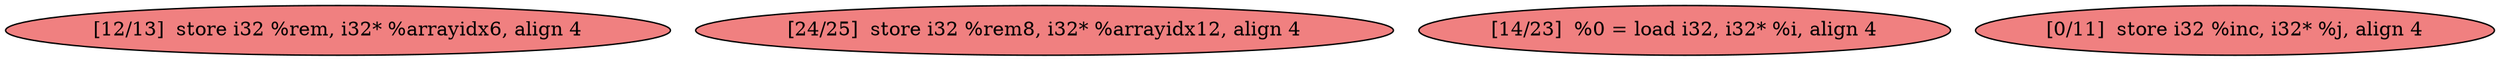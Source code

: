 
digraph G {


node427 [fillcolor=lightcoral,label="[12/13]  store i32 %rem, i32* %arrayidx6, align 4",shape=ellipse,style=filled ]
node426 [fillcolor=lightcoral,label="[24/25]  store i32 %rem8, i32* %arrayidx12, align 4",shape=ellipse,style=filled ]
node424 [fillcolor=lightcoral,label="[14/23]  %0 = load i32, i32* %i, align 4",shape=ellipse,style=filled ]
node425 [fillcolor=lightcoral,label="[0/11]  store i32 %inc, i32* %j, align 4",shape=ellipse,style=filled ]



}
